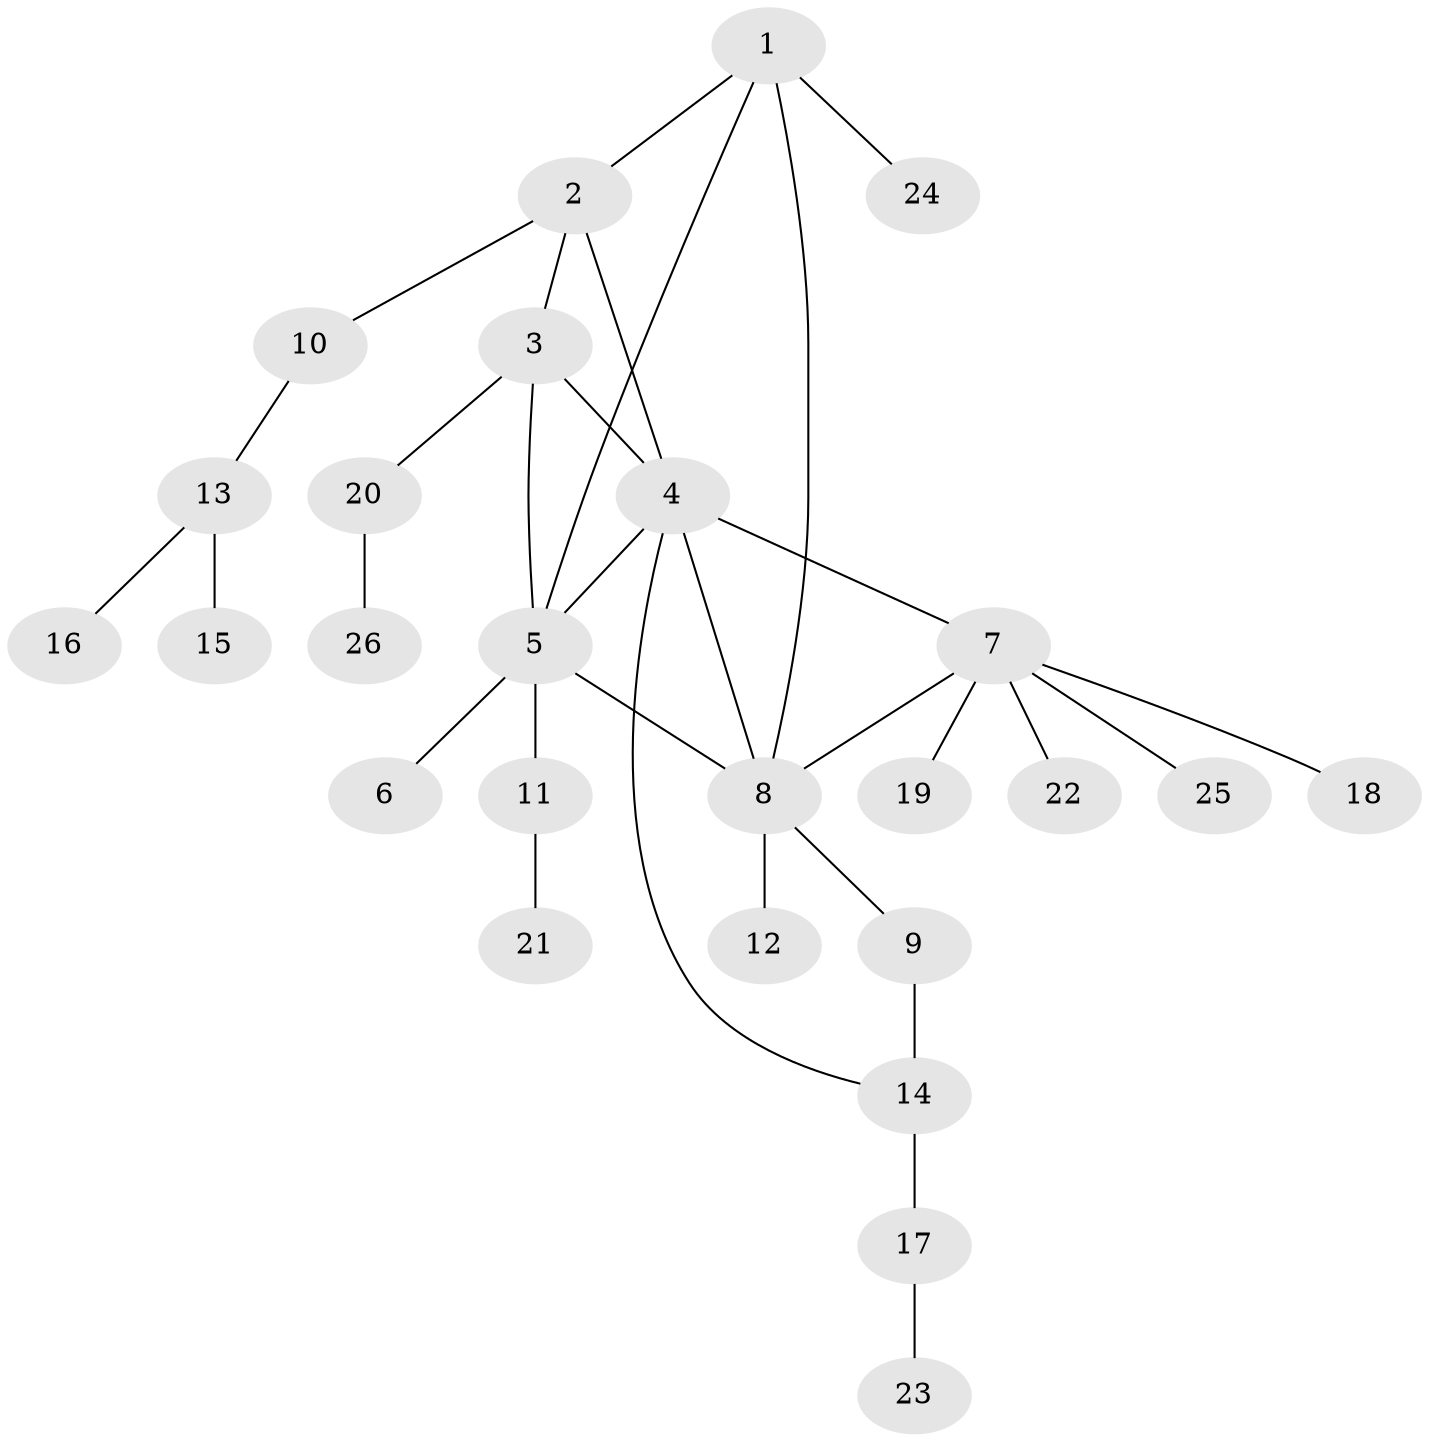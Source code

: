 // original degree distribution, {5: 0.08163265306122448, 10: 0.02040816326530612, 2: 0.14285714285714285, 8: 0.02040816326530612, 7: 0.02040816326530612, 6: 0.02040816326530612, 3: 0.08163265306122448, 4: 0.02040816326530612, 1: 0.5918367346938775}
// Generated by graph-tools (version 1.1) at 2025/37/03/09/25 02:37:29]
// undirected, 26 vertices, 32 edges
graph export_dot {
graph [start="1"]
  node [color=gray90,style=filled];
  1;
  2;
  3;
  4;
  5;
  6;
  7;
  8;
  9;
  10;
  11;
  12;
  13;
  14;
  15;
  16;
  17;
  18;
  19;
  20;
  21;
  22;
  23;
  24;
  25;
  26;
  1 -- 2 [weight=1.0];
  1 -- 5 [weight=1.0];
  1 -- 8 [weight=1.0];
  1 -- 24 [weight=1.0];
  2 -- 3 [weight=1.0];
  2 -- 4 [weight=1.0];
  2 -- 10 [weight=1.0];
  3 -- 4 [weight=6.0];
  3 -- 5 [weight=1.0];
  3 -- 20 [weight=1.0];
  4 -- 5 [weight=1.0];
  4 -- 7 [weight=1.0];
  4 -- 8 [weight=1.0];
  4 -- 14 [weight=1.0];
  5 -- 6 [weight=1.0];
  5 -- 8 [weight=2.0];
  5 -- 11 [weight=1.0];
  7 -- 8 [weight=1.0];
  7 -- 18 [weight=1.0];
  7 -- 19 [weight=1.0];
  7 -- 22 [weight=1.0];
  7 -- 25 [weight=1.0];
  8 -- 9 [weight=1.0];
  8 -- 12 [weight=1.0];
  9 -- 14 [weight=2.0];
  10 -- 13 [weight=1.0];
  11 -- 21 [weight=1.0];
  13 -- 15 [weight=1.0];
  13 -- 16 [weight=1.0];
  14 -- 17 [weight=1.0];
  17 -- 23 [weight=1.0];
  20 -- 26 [weight=1.0];
}
